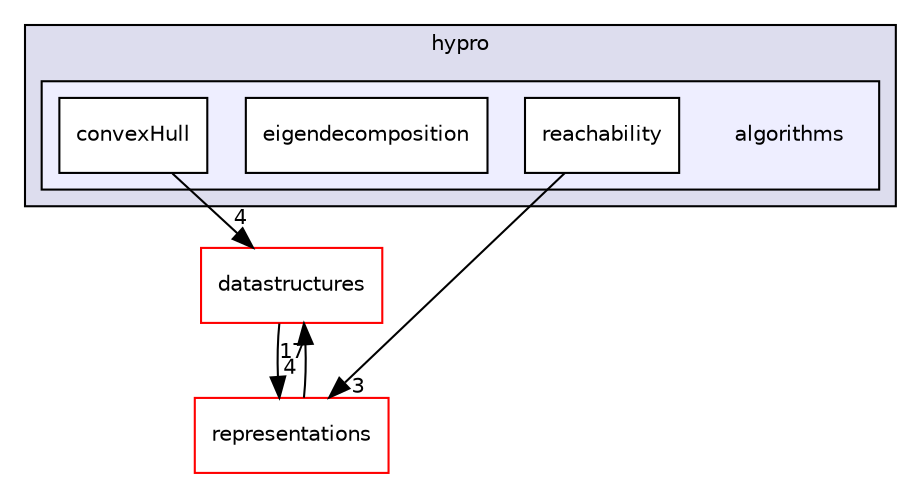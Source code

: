 digraph "/home/travis/build/hypro/hypro/src/hypro/algorithms" {
  compound=true
  node [ fontsize="10", fontname="Helvetica"];
  edge [ labelfontsize="10", labelfontname="Helvetica"];
  subgraph clusterdir_2ce0cb9797b50c8d842bc50008b46cdd {
    graph [ bgcolor="#ddddee", pencolor="black", label="hypro" fontname="Helvetica", fontsize="10", URL="dir_2ce0cb9797b50c8d842bc50008b46cdd.html"]
  subgraph clusterdir_55730fee9a0c1f12da77eb14a8325c4c {
    graph [ bgcolor="#eeeeff", pencolor="black", label="" URL="dir_55730fee9a0c1f12da77eb14a8325c4c.html"];
    dir_55730fee9a0c1f12da77eb14a8325c4c [shape=plaintext label="algorithms"];
    dir_3595f83f5be0d6a3539bc1ea5a059474 [shape=box label="convexHull" color="black" fillcolor="white" style="filled" URL="dir_3595f83f5be0d6a3539bc1ea5a059474.html"];
    dir_633a5d29f60255dcee3b171168087cee [shape=box label="eigendecomposition" color="black" fillcolor="white" style="filled" URL="dir_633a5d29f60255dcee3b171168087cee.html"];
    dir_6a6edf7123c81d000975d26367682a7a [shape=box label="reachability" color="black" fillcolor="white" style="filled" URL="dir_6a6edf7123c81d000975d26367682a7a.html"];
  }
  }
  dir_bce2075adec303dcb2f0c4fbfcbc8493 [shape=box label="datastructures" fillcolor="white" style="filled" color="red" URL="dir_bce2075adec303dcb2f0c4fbfcbc8493.html"];
  dir_7fa927d8fbf9dfbeef69af27f63bc81b [shape=box label="representations" fillcolor="white" style="filled" color="red" URL="dir_7fa927d8fbf9dfbeef69af27f63bc81b.html"];
  dir_bce2075adec303dcb2f0c4fbfcbc8493->dir_7fa927d8fbf9dfbeef69af27f63bc81b [headlabel="4", labeldistance=1.5 headhref="dir_000010_000007.html"];
  dir_6a6edf7123c81d000975d26367682a7a->dir_7fa927d8fbf9dfbeef69af27f63bc81b [headlabel="3", labeldistance=1.5 headhref="dir_000006_000007.html"];
  dir_3595f83f5be0d6a3539bc1ea5a059474->dir_bce2075adec303dcb2f0c4fbfcbc8493 [headlabel="4", labeldistance=1.5 headhref="dir_000004_000010.html"];
  dir_7fa927d8fbf9dfbeef69af27f63bc81b->dir_bce2075adec303dcb2f0c4fbfcbc8493 [headlabel="17", labeldistance=1.5 headhref="dir_000007_000010.html"];
}
